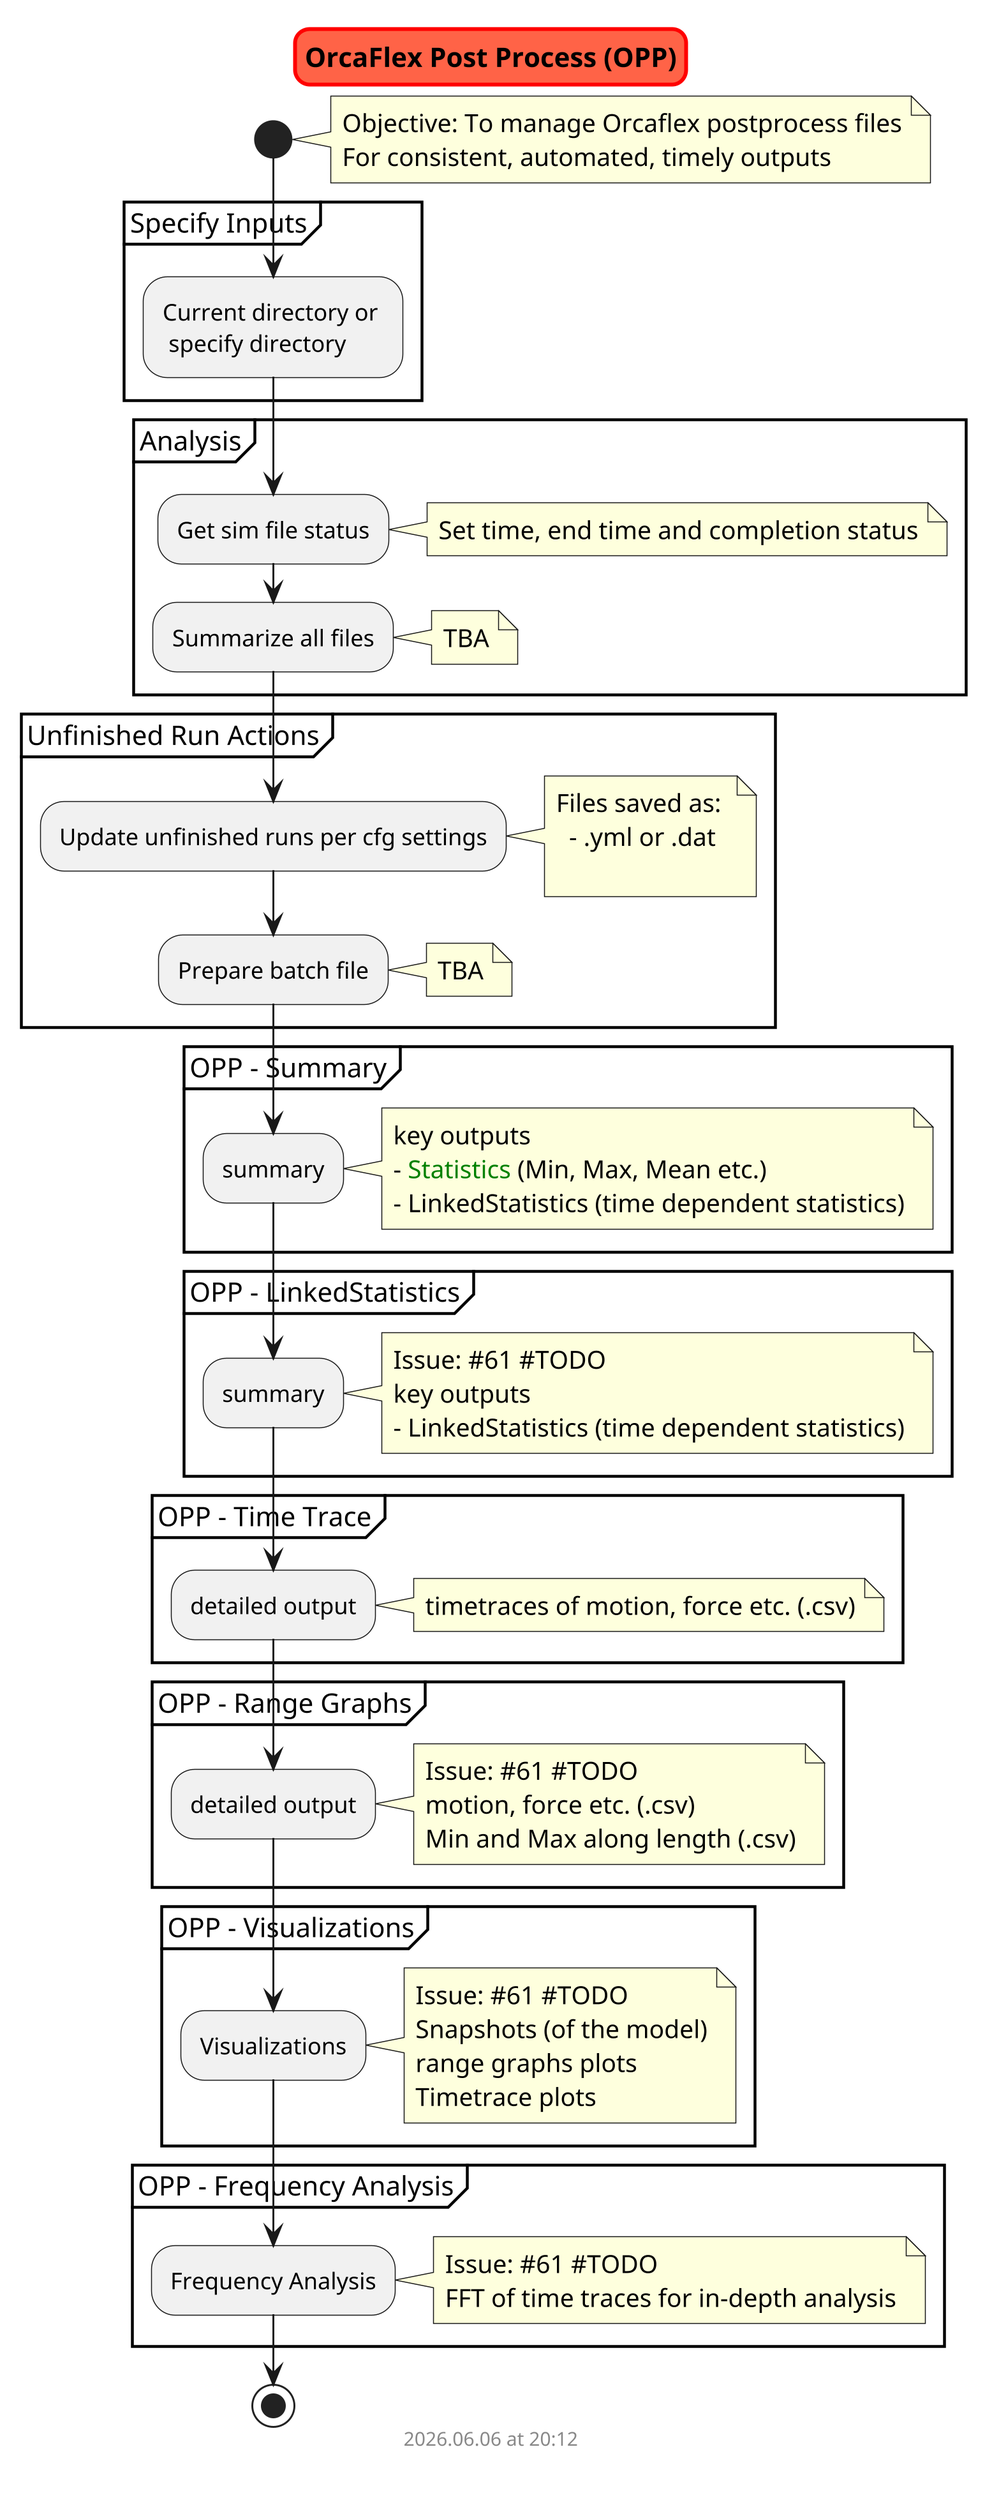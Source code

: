 @startuml orcaflex_post_process
scale 3
skinparam titleBorderRoundCorner 15
skinparam titleBorderThickness 2
skinparam titleBorderColor red
skinparam titleBackgroundColor Tomato

title OrcaFlex Post Process (OPP)

start

    note right
        Objective: To manage Orcaflex postprocess files
        For consistent, automated, timely outputs
    end note

    partition "Specify Inputs" {

        :Current directory or \n specify directory;

    }

    partition "Analysis" {
        :Get sim file status;
            note right
                Set time, end time and completion status
            end note

        :Summarize all files;
            note right
                TBA
            end note

    }

    partition "Unfinished Run Actions" {
        :Update unfinished runs per cfg settings;
            note right
                Files saved as: 
                  - .yml or .dat

            end note

        :Prepare batch file;
            note right
                TBA
            end note
    }

    partition "OPP - Summary" {
        :summary;
            note right
                key outputs
                - <font color=green>Statistics</font> (Min, Max, Mean etc.)
                - LinkedStatistics (time dependent statistics)
            end note

    }

    partition "OPP - LinkedStatistics" {
        :summary;
            note right
                Issue: #61 #TODO
                key outputs
                - LinkedStatistics (time dependent statistics)
            end note

    }

    partition "OPP - Time Trace" {
        :detailed output;
            note right
                timetraces of motion, force etc. (.csv)
            end note

    }

    partition "OPP - Range Graphs" {
        :detailed output;
            note right
                Issue: #61 #TODO
                motion, force etc. (.csv)
                Min and Max along length (.csv)
            end note

    }


    partition "OPP - Visualizations" {
        :Visualizations;
            note right
                Issue: #61 #TODO
                Snapshots (of the model)
                range graphs plots
                Timetrace plots
            end note

    }

    partition "OPP - Frequency Analysis" {
        :Frequency Analysis;
            note right
                Issue: #61 #TODO
                FFT of time traces for in-depth analysis
            end note

    }

stop

footer
%date("yyyy.MM.dd' at 'HH:mm")
%filename()
end footer

@enduml
